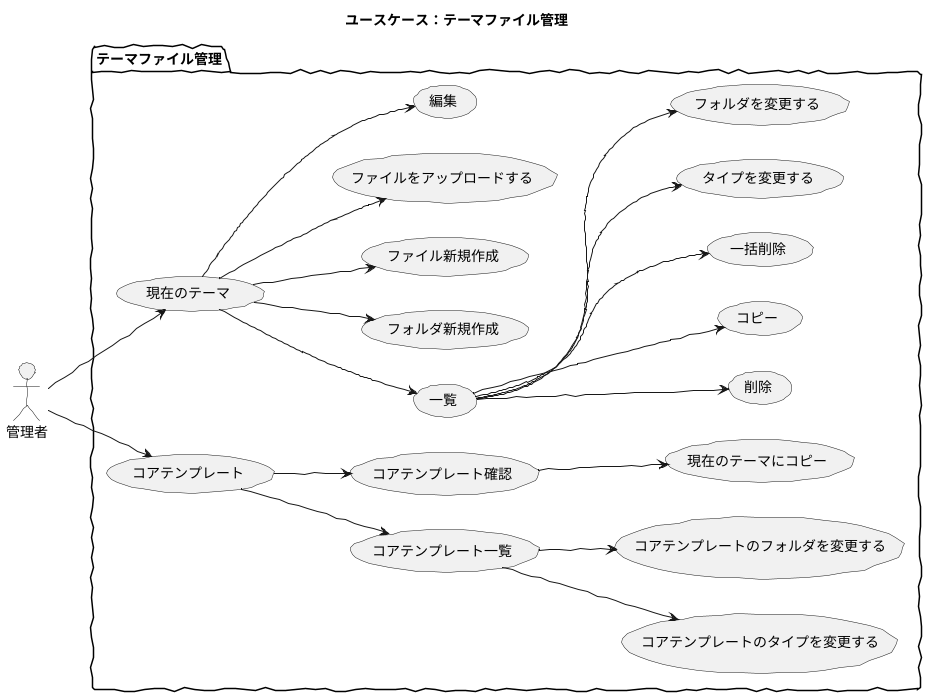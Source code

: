 @startuml

skinparam handwritten true
skinparam backgroundColor white

title ユースケース：テーマファイル管理

actor 管理者

package テーマファイル管理 {
	left to right direction
	管理者 -down-> (現在のテーマ)
	(現在のテーマ) -down-> (一覧)
	(一覧) -down-> (削除)
	(一覧) -down-> (コピー)
	(一覧) -down-> (一括削除)
	(一覧) -down-> (タイプを変更する)
	(一覧) -down-> (フォルダを変更する)
	(現在のテーマ) -down-> (フォルダ新規作成)
	(現在のテーマ) -down-> (ファイル新規作成)
	(現在のテーマ) -down-> (ファイルをアップロードする)
	(現在のテーマ) -down-> (編集)
	管理者 -down-> (コアテンプレート)
	(コアテンプレート) -down-> (コアテンプレート一覧)
	(コアテンプレート一覧) -down-> (コアテンプレートのタイプを変更する)
	(コアテンプレート一覧) -down-> (コアテンプレートのフォルダを変更する)
	(コアテンプレート) -down-> (コアテンプレート確認)
	(コアテンプレート確認) -down-> (現在のテーマにコピー) 
}


@enduml
